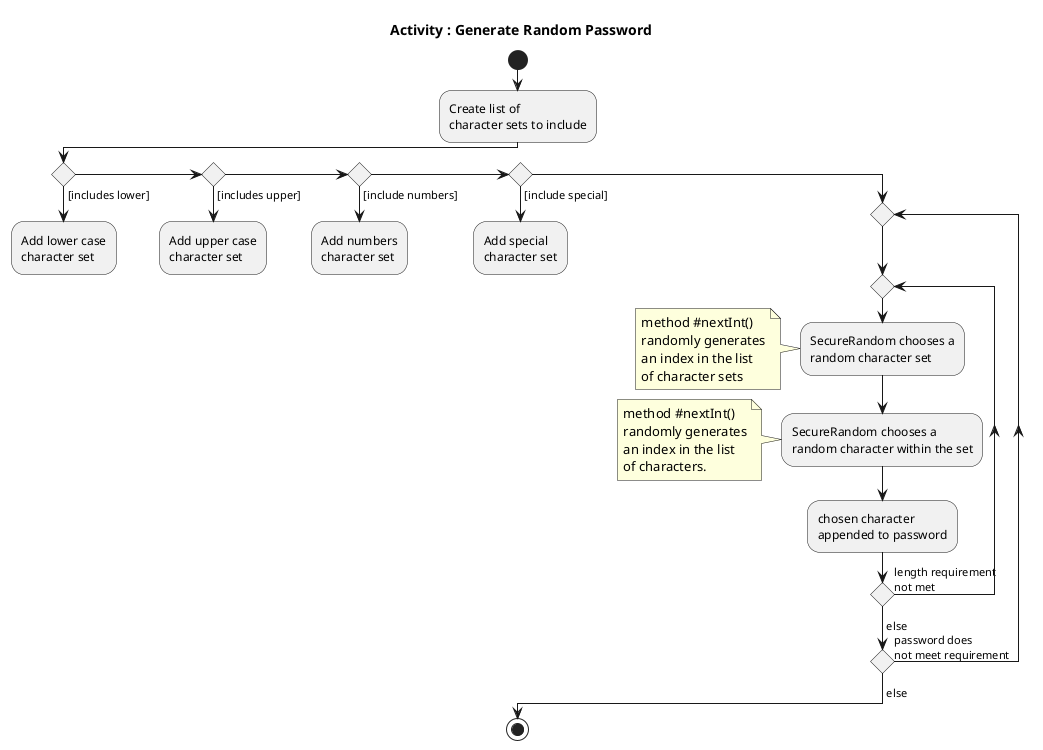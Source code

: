 @startuml
title: Activity : Generate Random Password

start
:Create list of
character sets to include;
if () then ([includes lower])
  :Add lower case
  character set;
  detach
elseif () then ([includes upper])
  :Add upper case
  character set;
  detach
elseif () then ([include numbers])
  :Add numbers
  character set;
  detach
elseif () then ([include special])
  :Add special
  character set;
    detach
else ()
  repeat
      repeat
        :SecureRandom chooses a
        random character set;
        note left: method #nextInt()\nrandomly generates\nan index in the list\nof character sets
        :SecureRandom chooses a
        random character within the set;
        note left: method #nextInt()\nrandomly generates\nan index in the list\nof characters.
        :chosen character
        appended to password;
      repeat while () is (length requirement
      not met)
     -> else;
  repeat while () is (password does
  not meet requirement)
  -> else;
endif
stop
@enduml
@enduml
